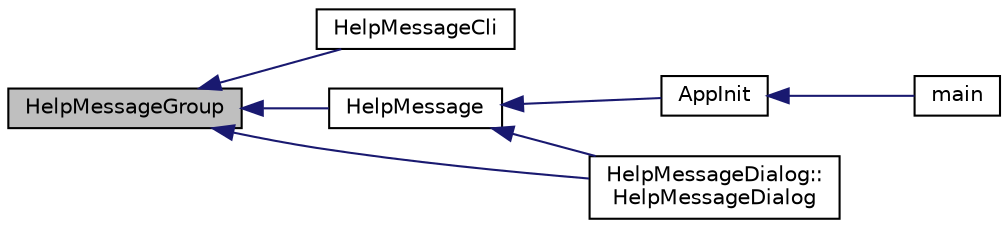 digraph "HelpMessageGroup"
{
  edge [fontname="Helvetica",fontsize="10",labelfontname="Helvetica",labelfontsize="10"];
  node [fontname="Helvetica",fontsize="10",shape=record];
  rankdir="LR";
  Node299 [label="HelpMessageGroup",height=0.2,width=0.4,color="black", fillcolor="grey75", style="filled", fontcolor="black"];
  Node299 -> Node300 [dir="back",color="midnightblue",fontsize="10",style="solid",fontname="Helvetica"];
  Node300 [label="HelpMessageCli",height=0.2,width=0.4,color="black", fillcolor="white", style="filled",URL="$divi-cli_8cpp.html#a1132a90be0b486a0c670ea50e2bf4c17"];
  Node299 -> Node301 [dir="back",color="midnightblue",fontsize="10",style="solid",fontname="Helvetica"];
  Node301 [label="HelpMessage",height=0.2,width=0.4,color="black", fillcolor="white", style="filled",URL="$init_8h.html#a514083d1b88bf8cf314f27ee3dc966c1",tooltip="Help for options shared between UI and daemon (for -help) "];
  Node301 -> Node302 [dir="back",color="midnightblue",fontsize="10",style="solid",fontname="Helvetica"];
  Node302 [label="AppInit",height=0.2,width=0.4,color="black", fillcolor="white", style="filled",URL="$divid_8cpp.html#ac59316b767e6984e1285f0531275286b"];
  Node302 -> Node303 [dir="back",color="midnightblue",fontsize="10",style="solid",fontname="Helvetica"];
  Node303 [label="main",height=0.2,width=0.4,color="black", fillcolor="white", style="filled",URL="$divid_8cpp.html#a0ddf1224851353fc92bfbff6f499fa97"];
  Node301 -> Node304 [dir="back",color="midnightblue",fontsize="10",style="solid",fontname="Helvetica"];
  Node304 [label="HelpMessageDialog::\lHelpMessageDialog",height=0.2,width=0.4,color="black", fillcolor="white", style="filled",URL="$class_help_message_dialog.html#a776ac4235e2a407223c7729d7d4af6a9",tooltip="\"Help message\" or \"About\" dialog box "];
  Node299 -> Node304 [dir="back",color="midnightblue",fontsize="10",style="solid",fontname="Helvetica"];
}

